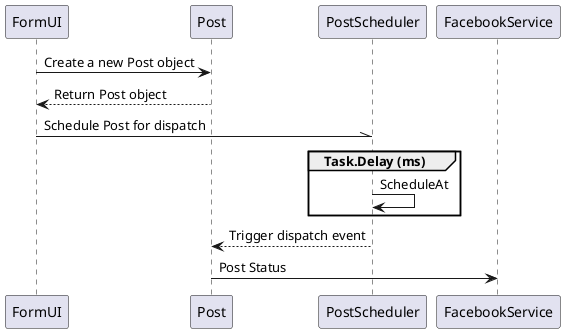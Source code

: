 @startuml

participant FormUI
participant Post
participant PostScheduler
participant FacebookService

FormUI -> Post: Create a new Post object
Post --> FormUI: Return Post object
FormUI -\\ PostScheduler: Schedule Post for dispatch

group Task.Delay (ms)
    PostScheduler -> PostScheduler: ScheduleAt
end

PostScheduler --> Post: Trigger dispatch event
Post -> FacebookService: Post Status

@enduml
